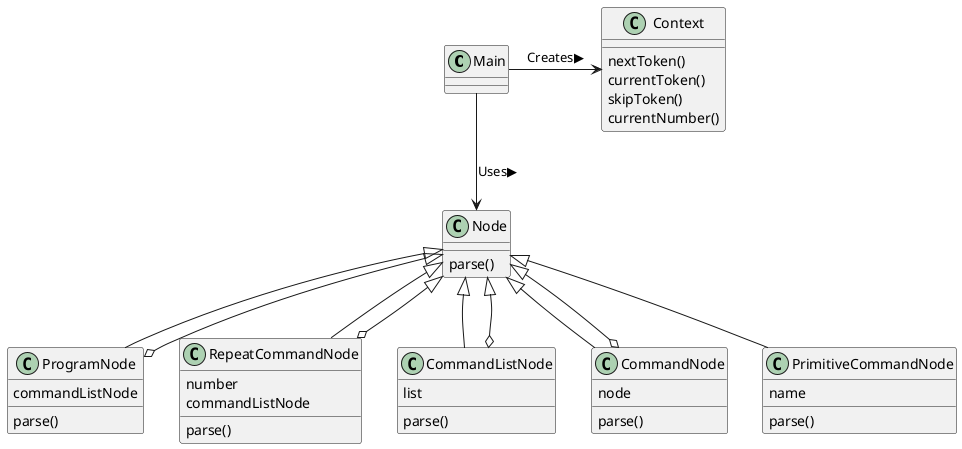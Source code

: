 @startuml

class Main {

}

class Context {
  nextToken()
  currentToken()
  skipToken()
  currentNumber()
}

class Node {
  parse()
}

class ProgramNode {
  commandListNode
  parse()
}

class RepeatCommandNode {
  number
  commandListNode
  parse()
}

class CommandListNode {
  list
  parse()
}

class CommandNode {
  node
  parse()
}

class PrimitiveCommandNode {
  name
  parse()
}

Main -r-> Context : Creates▶︎
Main -d-> Node : Uses▶︎
Node <|-d- ProgramNode
Node <|-d- RepeatCommandNode
Node <|-d- CommandListNode
Node <|-d- CommandNode
Node <|-d- PrimitiveCommandNode
Node <|-d-o ProgramNode
Node <|-d-o RepeatCommandNode
Node <|-d-o CommandListNode
Node <|-d-o CommandNode

@enduml